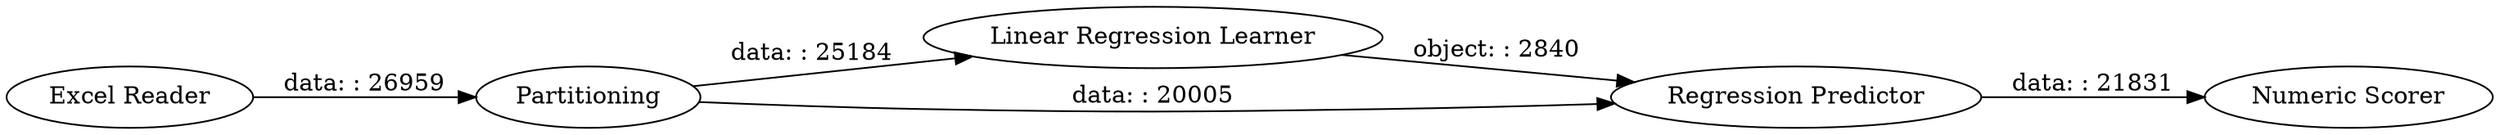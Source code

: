 digraph {
	"3679257673642541447_2" [label=Partitioning]
	"3679257673642541447_1" [label="Excel Reader"]
	"3679257673642541447_3" [label="Linear Regression Learner"]
	"3679257673642541447_4" [label="Regression Predictor"]
	"3679257673642541447_5" [label="Numeric Scorer"]
	"3679257673642541447_3" -> "3679257673642541447_4" [label="object: : 2840"]
	"3679257673642541447_1" -> "3679257673642541447_2" [label="data: : 26959"]
	"3679257673642541447_4" -> "3679257673642541447_5" [label="data: : 21831"]
	"3679257673642541447_2" -> "3679257673642541447_3" [label="data: : 25184"]
	"3679257673642541447_2" -> "3679257673642541447_4" [label="data: : 20005"]
	rankdir=LR
}
